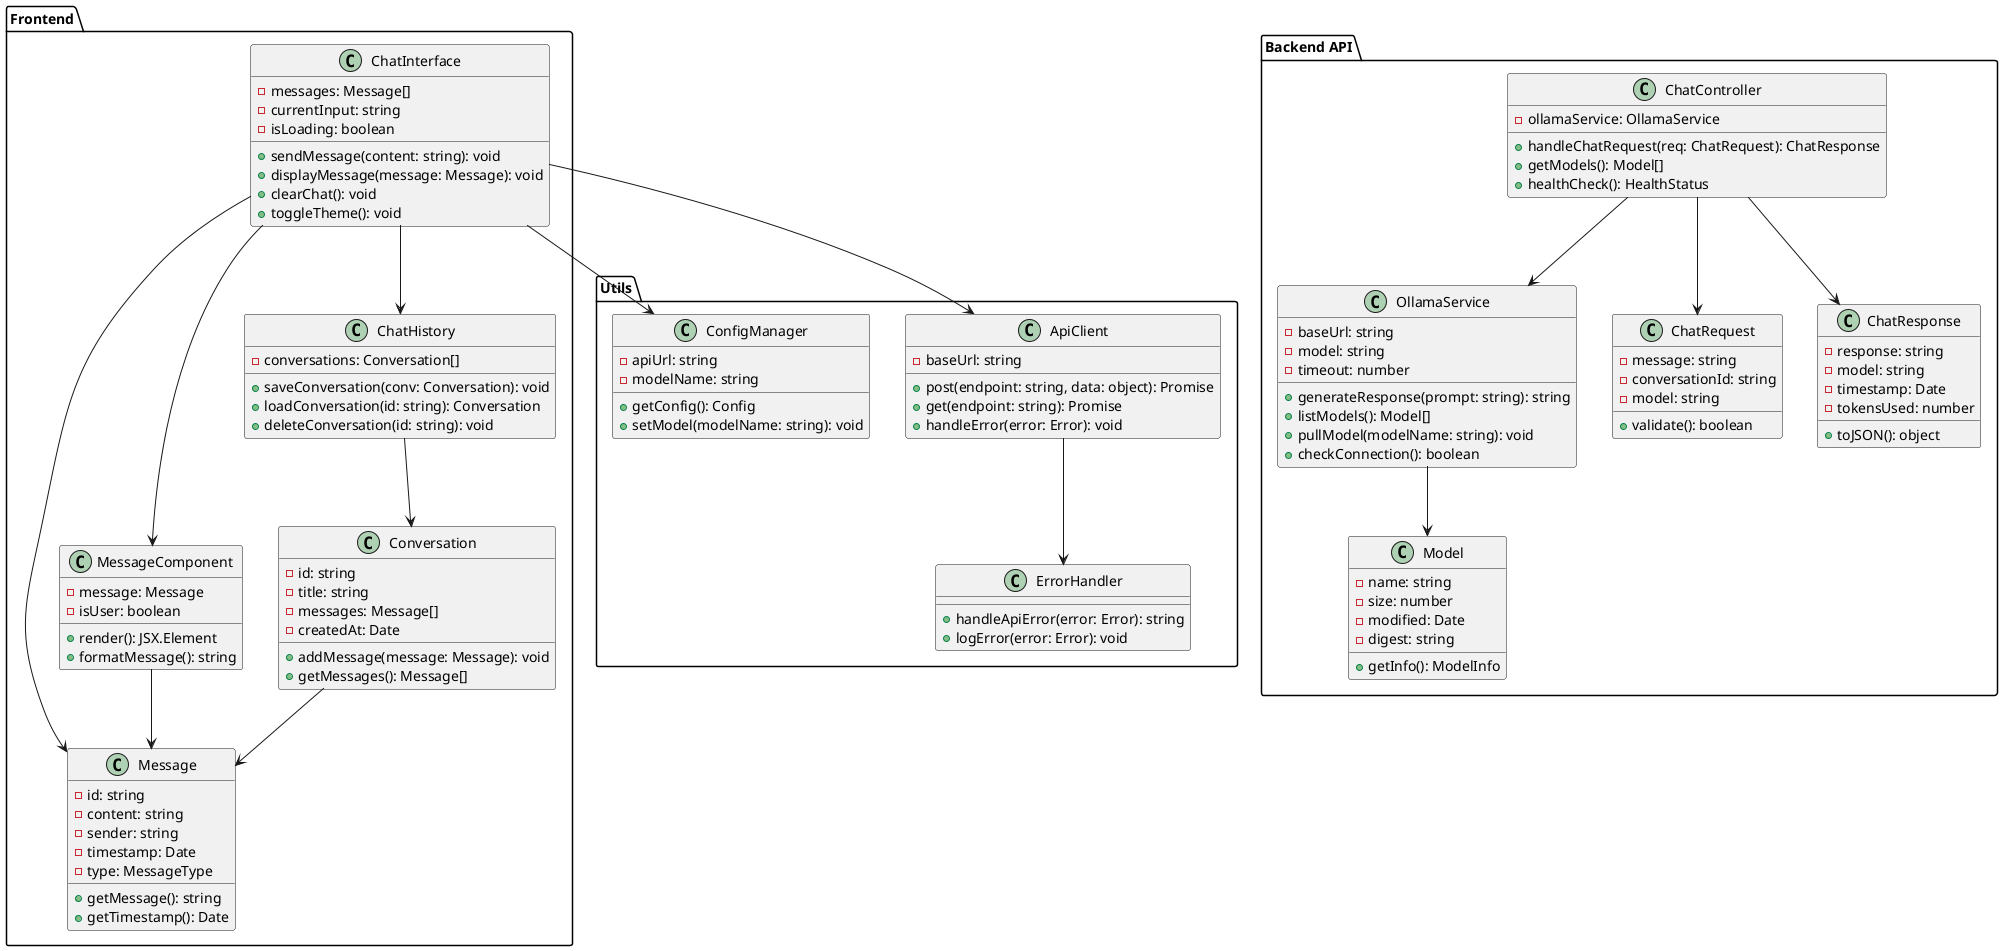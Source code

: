 
@startuml ChatGPT_Class_Diagram
!define RECTANGLE class

package "Frontend" {
    class ChatInterface {
        -messages: Message[]
        -currentInput: string
        -isLoading: boolean
        +sendMessage(content: string): void
        +displayMessage(message: Message): void
        +clearChat(): void
        +toggleTheme(): void
    }
    
    class Message {
        -id: string
        -content: string
        -sender: string
        -timestamp: Date
        -type: MessageType
        +getMessage(): string
        +getTimestamp(): Date
    }
    
    class MessageComponent {
        -message: Message
        -isUser: boolean
        +render(): JSX.Element
        +formatMessage(): string
    }
    
    class ChatHistory {
        -conversations: Conversation[]
        +saveConversation(conv: Conversation): void
        +loadConversation(id: string): Conversation
        +deleteConversation(id: string): void
    }
    
    class Conversation {
        -id: string
        -title: string
        -messages: Message[]
        -createdAt: Date
        +addMessage(message: Message): void
        +getMessages(): Message[]
    }
}

package "Backend API" {
    class ChatController {
        -ollamaService: OllamaService
        +handleChatRequest(req: ChatRequest): ChatResponse
        +getModels(): Model[]
        +healthCheck(): HealthStatus
    }
    
    class OllamaService {
        -baseUrl: string
        -model: string
        -timeout: number
        +generateResponse(prompt: string): string
        +listModels(): Model[]
        +pullModel(modelName: string): void
        +checkConnection(): boolean
    }
    
    class Model {
        -name: string
        -size: number
        -modified: Date
        -digest: string
        +getInfo(): ModelInfo
    }
    
    class ChatRequest {
        -message: string
        -conversationId: string
        -model: string
        +validate(): boolean
    }
    
    class ChatResponse {
        -response: string
        -model: string
        -timestamp: Date
        -tokensUsed: number
        +toJSON(): object
    }
}

package "Utils" {
    class ApiClient {
        -baseUrl: string
        +post(endpoint: string, data: object): Promise
        +get(endpoint: string): Promise
        +handleError(error: Error): void
    }
    
    class ConfigManager {
        -apiUrl: string
        -modelName: string
        +getConfig(): Config
        +setModel(modelName: string): void
    }
    
    class ErrorHandler {
        +handleApiError(error: Error): string
        +logError(error: Error): void
    }
}

' Relationships
ChatInterface --> Message
ChatInterface --> MessageComponent
ChatInterface --> ChatHistory
ChatInterface --> ApiClient
ChatHistory --> Conversation
Conversation --> Message
MessageComponent --> Message
ChatController --> OllamaService
ChatController --> ChatRequest
ChatController --> ChatResponse
OllamaService --> Model
ApiClient --> ErrorHandler
ChatInterface --> ConfigManager

@enduml
